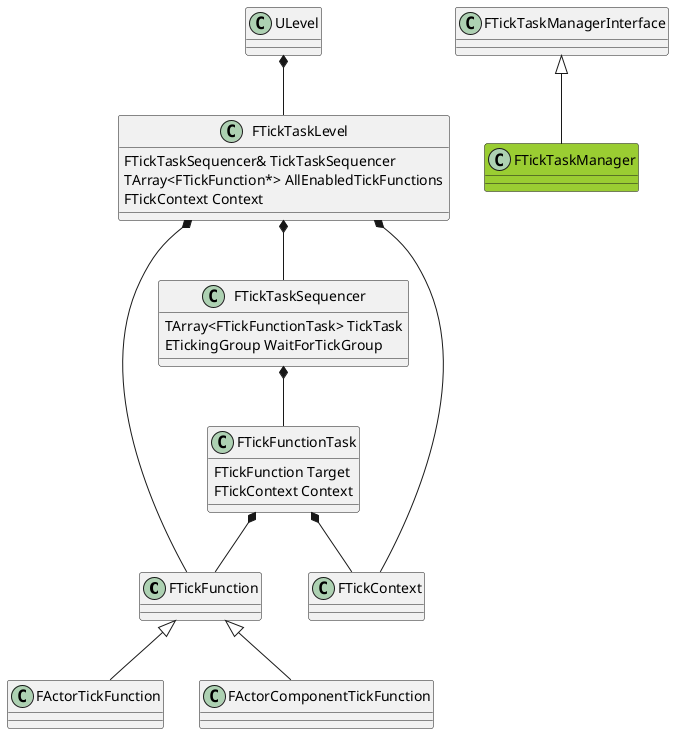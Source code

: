 @startuml TickFlow
class FTickFunction {
}

FTickFunction <|-- FActorTickFunction
FTickFunction <|-- FActorComponentTickFunction

class FTickTaskLevel {
    FTickTaskSequencer& TickTaskSequencer
    TArray<FTickFunction*> AllEnabledTickFunctions
    FTickContext Context
}
ULevel *-- FTickTaskLevel
FTickTaskLevel *-- FTickFunction
FTickTaskLevel *-- FTickTaskSequencer
FTickTaskLevel *-- FTickContext

class FTickTaskSequencer {
    TArray<FTickFunctionTask> TickTask
    ETickingGroup WaitForTickGroup
}
FTickTaskSequencer *-- FTickFunctionTask

class FTickFunctionTask {
    FTickFunction Target
    FTickContext Context
}
FTickFunctionTask *-- FTickFunction
FTickFunctionTask *-- FTickContext

class FTickTaskManager #YellowGreen{

}
FTickTaskManagerInterface <|-- FTickTaskManager

@enduml

@startuml TickFunction Register
FTickFunction --> FTickTaskManager: AddTickFunction()
FTickTaskManager --> FTickTaskLevel: AddTickFunction()
@enduml

@startuml FTickFunctionTask Register
UWorld --> FTickTaskManager : StartFrame
FTickTaskManager --> FTickTaskLevel : QueueAllTicks()
FTickTaskLevel -> FTickFunction : QueueTickFunction(TTS, TickContext)
FTickFunction -> FTickTaskSqeuencer : QueueTickTask(Prerequisites, TickFunction, TickContext)
FTickTaskSqeuencer -> FTickTaskSqeuencer : StartTickTask(Prerequisites, TickFunction, TickContext)
FTickTaskSqeuencer -> TGraphTask : CreateTask<FTickFunctionTask>()
@enduml

@startuml TickFunction Execution
UWorld --> UWorld : Tick
UWorld --> UWorld : RunTickGroup(TG_PrePhysics)
UWorld --> FTickTaskManager : RunTickGroup(group)
FTickTaskManager --> FTickTaskSequencer : ReleaseTickGroup(group)
FTickTaskSequencer --> FTaskGraphImplementation : WaitUntilTasksComplete()
FTaskGraphImplementation --> FTaskGraphImplementation : ProcessThreadUntilRequestReturn()
FTaskGraphImplementation --> FNamedTaskThread : ProcessTasksUntilQuit()
FNamedTaskThread --> FNamedTaskThread : ProcessTasksNamedThread()
FNamedTaskThread --> FBaseGraphTask : Excute()
FBaseGraphTask --> TGraphTask : ExecuteTask()
TGraphTask --> FTickFuctionTask : DoTask()
FTickFuctionTask --> FTickFuction : ExecuteTick()
@enduml